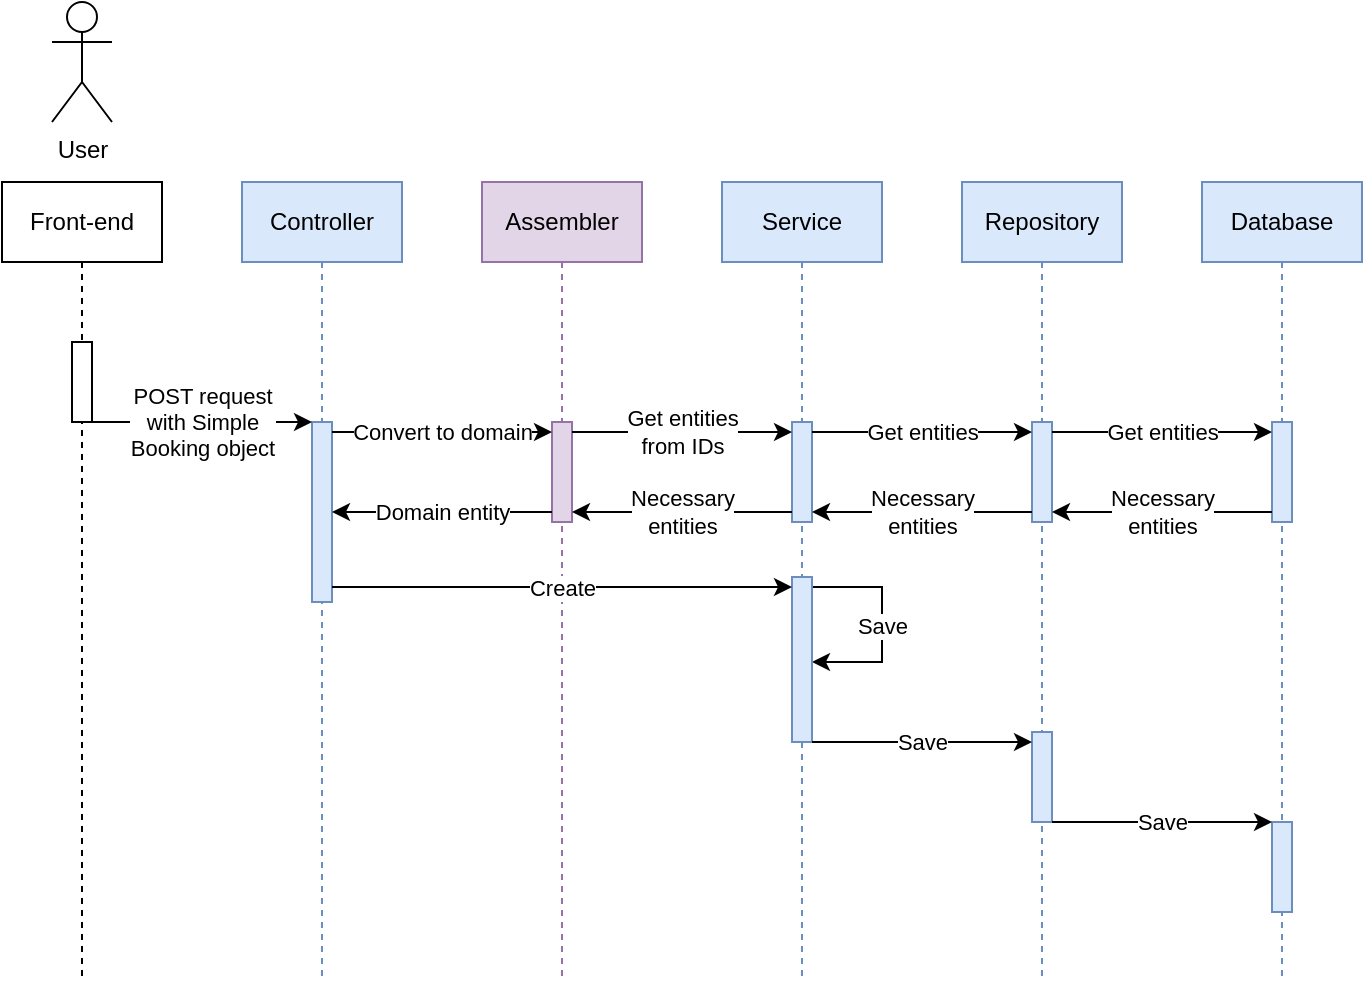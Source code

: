 <mxfile>
    <diagram id="SYA3Asoj2Cie4Qum20ac" name="Page-1">
        <mxGraphModel dx="2129" dy="1445" grid="1" gridSize="10" guides="1" tooltips="1" connect="1" arrows="1" fold="1" page="0" pageScale="1" pageWidth="1169" pageHeight="827" math="0" shadow="0">
            <root>
                <mxCell id="0"/>
                <mxCell id="1" parent="0"/>
                <mxCell id="4" value="Controller" style="shape=umlLifeline;perimeter=lifelinePerimeter;whiteSpace=wrap;html=1;container=1;dropTarget=0;collapsible=0;recursiveResize=0;outlineConnect=0;portConstraint=eastwest;newEdgeStyle={&quot;edgeStyle&quot;:&quot;elbowEdgeStyle&quot;,&quot;elbow&quot;:&quot;vertical&quot;,&quot;curved&quot;:0,&quot;rounded&quot;:0};fillColor=#dae8fc;strokeColor=#6c8ebf;" parent="1" vertex="1">
                    <mxGeometry x="200" y="160" width="80" height="400" as="geometry"/>
                </mxCell>
                <mxCell id="5" value="" style="html=1;points=[[0,0,0,0,5],[0,1,0,0,-5],[1,0,0,0,5],[1,1,0,0,-5]];perimeter=orthogonalPerimeter;outlineConnect=0;targetShapes=umlLifeline;portConstraint=eastwest;newEdgeStyle={&quot;curved&quot;:0,&quot;rounded&quot;:0};fillColor=#dae8fc;strokeColor=#6c8ebf;" parent="4" vertex="1">
                    <mxGeometry x="35" y="120" width="10" height="90" as="geometry"/>
                </mxCell>
                <mxCell id="6" value="Front-end" style="shape=umlLifeline;perimeter=lifelinePerimeter;whiteSpace=wrap;html=1;container=1;dropTarget=0;collapsible=0;recursiveResize=0;outlineConnect=0;portConstraint=eastwest;newEdgeStyle={&quot;edgeStyle&quot;:&quot;elbowEdgeStyle&quot;,&quot;elbow&quot;:&quot;vertical&quot;,&quot;curved&quot;:0,&quot;rounded&quot;:0};" parent="1" vertex="1">
                    <mxGeometry x="80" y="160" width="80" height="400" as="geometry"/>
                </mxCell>
                <mxCell id="7" value="" style="html=1;points=[[0,0,0,0,5],[0,1,0,0,-5],[1,0,0,0,5],[1,1,0,0,-5]];perimeter=orthogonalPerimeter;outlineConnect=0;targetShapes=umlLifeline;portConstraint=eastwest;newEdgeStyle={&quot;curved&quot;:0,&quot;rounded&quot;:0};" parent="6" vertex="1">
                    <mxGeometry x="35" y="80" width="10" height="40" as="geometry"/>
                </mxCell>
                <mxCell id="10" value="Assembler" style="shape=umlLifeline;perimeter=lifelinePerimeter;whiteSpace=wrap;html=1;container=1;dropTarget=0;collapsible=0;recursiveResize=0;outlineConnect=0;portConstraint=eastwest;newEdgeStyle={&quot;edgeStyle&quot;:&quot;elbowEdgeStyle&quot;,&quot;elbow&quot;:&quot;vertical&quot;,&quot;curved&quot;:0,&quot;rounded&quot;:0};fillColor=#e1d5e7;strokeColor=#9673a6;" parent="1" vertex="1">
                    <mxGeometry x="320" y="160" width="80" height="400" as="geometry"/>
                </mxCell>
                <mxCell id="13" value="" style="html=1;points=[[0,0,0,0,5],[0,1,0,0,-5],[1,0,0,0,5],[1,1,0,0,-5]];perimeter=orthogonalPerimeter;outlineConnect=0;targetShapes=umlLifeline;portConstraint=eastwest;newEdgeStyle={&quot;curved&quot;:0,&quot;rounded&quot;:0};fillColor=#e1d5e7;strokeColor=#9673a6;" parent="10" vertex="1">
                    <mxGeometry x="35" y="120" width="10" height="50" as="geometry"/>
                </mxCell>
                <mxCell id="12" value="Service" style="shape=umlLifeline;perimeter=lifelinePerimeter;whiteSpace=wrap;html=1;container=1;dropTarget=0;collapsible=0;recursiveResize=0;outlineConnect=0;portConstraint=eastwest;newEdgeStyle={&quot;edgeStyle&quot;:&quot;elbowEdgeStyle&quot;,&quot;elbow&quot;:&quot;vertical&quot;,&quot;curved&quot;:0,&quot;rounded&quot;:0};fillColor=#dae8fc;strokeColor=#6c8ebf;" parent="1" vertex="1">
                    <mxGeometry x="440" y="160" width="80" height="400" as="geometry"/>
                </mxCell>
                <mxCell id="32" value="Save" style="edgeStyle=orthogonalEdgeStyle;html=1;rounded=0;exitX=1;exitY=0;exitDx=0;exitDy=5;exitPerimeter=0;" parent="12" source="17" target="17" edge="1">
                    <mxGeometry relative="1" as="geometry">
                        <mxPoint x="90" y="240" as="targetPoint"/>
                        <Array as="points">
                            <mxPoint x="80" y="203"/>
                            <mxPoint x="80" y="240"/>
                        </Array>
                    </mxGeometry>
                </mxCell>
                <mxCell id="17" value="" style="html=1;points=[[0,0,0,0,5],[0,1,0,0,-5],[1,0,0,0,5],[1,1,0,0,-5]];perimeter=orthogonalPerimeter;outlineConnect=0;targetShapes=umlLifeline;portConstraint=eastwest;newEdgeStyle={&quot;curved&quot;:0,&quot;rounded&quot;:0};fillColor=#dae8fc;strokeColor=#6c8ebf;" parent="12" vertex="1">
                    <mxGeometry x="35" y="197.5" width="10" height="82.5" as="geometry"/>
                </mxCell>
                <mxCell id="60" value="" style="html=1;points=[[0,0,0,0,5],[0,1,0,0,-5],[1,0,0,0,5],[1,1,0,0,-5]];perimeter=orthogonalPerimeter;outlineConnect=0;targetShapes=umlLifeline;portConstraint=eastwest;newEdgeStyle={&quot;curved&quot;:0,&quot;rounded&quot;:0};fillColor=#dae8fc;strokeColor=#6c8ebf;" parent="12" vertex="1">
                    <mxGeometry x="35" y="120" width="10" height="50" as="geometry"/>
                </mxCell>
                <mxCell id="14" value="Repository" style="shape=umlLifeline;perimeter=lifelinePerimeter;whiteSpace=wrap;html=1;container=1;dropTarget=0;collapsible=0;recursiveResize=0;outlineConnect=0;portConstraint=eastwest;newEdgeStyle={&quot;edgeStyle&quot;:&quot;elbowEdgeStyle&quot;,&quot;elbow&quot;:&quot;vertical&quot;,&quot;curved&quot;:0,&quot;rounded&quot;:0};fillColor=#dae8fc;strokeColor=#6c8ebf;" parent="1" vertex="1">
                    <mxGeometry x="560" y="160" width="80" height="400" as="geometry"/>
                </mxCell>
                <mxCell id="30" value="" style="html=1;points=[[0,0,0,0,5],[0,1,0,0,-5],[1,0,0,0,5],[1,1,0,0,-5]];perimeter=orthogonalPerimeter;outlineConnect=0;targetShapes=umlLifeline;portConstraint=eastwest;newEdgeStyle={&quot;curved&quot;:0,&quot;rounded&quot;:0};fillColor=#dae8fc;strokeColor=#6c8ebf;" parent="14" vertex="1">
                    <mxGeometry x="35" y="275" width="10" height="45" as="geometry"/>
                </mxCell>
                <mxCell id="71" value="" style="html=1;points=[[0,0,0,0,5],[0,1,0,0,-5],[1,0,0,0,5],[1,1,0,0,-5]];perimeter=orthogonalPerimeter;outlineConnect=0;targetShapes=umlLifeline;portConstraint=eastwest;newEdgeStyle={&quot;curved&quot;:0,&quot;rounded&quot;:0};fillColor=#dae8fc;strokeColor=#6c8ebf;" parent="14" vertex="1">
                    <mxGeometry x="35" y="120" width="10" height="50" as="geometry"/>
                </mxCell>
                <mxCell id="16" value="Database" style="shape=umlLifeline;perimeter=lifelinePerimeter;whiteSpace=wrap;html=1;container=1;dropTarget=0;collapsible=0;recursiveResize=0;outlineConnect=0;portConstraint=eastwest;newEdgeStyle={&quot;edgeStyle&quot;:&quot;elbowEdgeStyle&quot;,&quot;elbow&quot;:&quot;vertical&quot;,&quot;curved&quot;:0,&quot;rounded&quot;:0};fillColor=#dae8fc;strokeColor=#6c8ebf;" parent="1" vertex="1">
                    <mxGeometry x="680" y="160" width="80" height="400" as="geometry"/>
                </mxCell>
                <mxCell id="34" value="" style="html=1;points=[[0,0,0,0,5],[0,1,0,0,-5],[1,0,0,0,5],[1,1,0,0,-5]];perimeter=orthogonalPerimeter;outlineConnect=0;targetShapes=umlLifeline;portConstraint=eastwest;newEdgeStyle={&quot;curved&quot;:0,&quot;rounded&quot;:0};fillColor=#dae8fc;strokeColor=#6c8ebf;" parent="16" vertex="1">
                    <mxGeometry x="35" y="320" width="10" height="45" as="geometry"/>
                </mxCell>
                <mxCell id="77" value="" style="html=1;points=[[0,0,0,0,5],[0,1,0,0,-5],[1,0,0,0,5],[1,1,0,0,-5]];perimeter=orthogonalPerimeter;outlineConnect=0;targetShapes=umlLifeline;portConstraint=eastwest;newEdgeStyle={&quot;curved&quot;:0,&quot;rounded&quot;:0};fillColor=#dae8fc;strokeColor=#6c8ebf;" vertex="1" parent="16">
                    <mxGeometry x="35" y="120" width="10" height="50" as="geometry"/>
                </mxCell>
                <mxCell id="20" value="POST request&lt;div&gt;with Simple&lt;/div&gt;&lt;div&gt;Booking object&lt;/div&gt;" style="edgeStyle=none;html=1;curved=0;rounded=0;" parent="1" edge="1">
                    <mxGeometry relative="1" as="geometry">
                        <mxPoint x="125" y="280" as="sourcePoint"/>
                        <mxPoint x="235" y="280" as="targetPoint"/>
                    </mxGeometry>
                </mxCell>
                <mxCell id="27" value="Convert to domain" style="edgeStyle=none;html=1;curved=0;rounded=0;exitX=1;exitY=0;exitDx=0;exitDy=5;exitPerimeter=0;" parent="1" source="5" target="13" edge="1">
                    <mxGeometry relative="1" as="geometry"/>
                </mxCell>
                <mxCell id="28" value="Domain entity" style="edgeStyle=none;html=1;curved=0;rounded=0;exitX=0;exitY=1;exitDx=0;exitDy=-5;exitPerimeter=0;" parent="1" source="13" target="5" edge="1">
                    <mxGeometry relative="1" as="geometry"/>
                </mxCell>
                <mxCell id="29" value="Create" style="edgeStyle=none;html=1;curved=0;rounded=0;entryX=0;entryY=0;entryDx=0;entryDy=5;entryPerimeter=0;" parent="1" source="5" target="17" edge="1">
                    <mxGeometry relative="1" as="geometry"/>
                </mxCell>
                <mxCell id="33" value="Save" style="edgeStyle=none;html=1;curved=0;rounded=0;exitX=1;exitY=1;exitDx=0;exitDy=-5;exitPerimeter=0;" parent="1" edge="1">
                    <mxGeometry relative="1" as="geometry">
                        <mxPoint x="485" y="440" as="sourcePoint"/>
                        <mxPoint x="595" y="440" as="targetPoint"/>
                    </mxGeometry>
                </mxCell>
                <mxCell id="35" value="Save" style="edgeStyle=none;html=1;curved=0;rounded=0;exitX=1;exitY=1;exitDx=0;exitDy=-5;exitPerimeter=0;" parent="1" edge="1">
                    <mxGeometry relative="1" as="geometry">
                        <mxPoint x="605" y="480" as="sourcePoint"/>
                        <mxPoint x="715" y="480" as="targetPoint"/>
                    </mxGeometry>
                </mxCell>
                <mxCell id="36" value="User" style="shape=umlActor;verticalLabelPosition=bottom;verticalAlign=top;html=1;" parent="1" vertex="1">
                    <mxGeometry x="105" y="70" width="30" height="60" as="geometry"/>
                </mxCell>
                <mxCell id="61" value="Get entities&lt;br&gt;from IDs" style="edgeStyle=none;html=1;curved=0;rounded=0;exitX=1;exitY=0;exitDx=0;exitDy=5;exitPerimeter=0;entryX=0;entryY=0;entryDx=0;entryDy=5;entryPerimeter=0;" parent="1" source="13" target="60" edge="1">
                    <mxGeometry relative="1" as="geometry"/>
                </mxCell>
                <mxCell id="64" value="Necessary&lt;br&gt;entities" style="edgeStyle=none;html=1;curved=0;rounded=0;exitX=0;exitY=1;exitDx=0;exitDy=-5;exitPerimeter=0;entryX=1;entryY=1;entryDx=0;entryDy=-5;entryPerimeter=0;" parent="1" source="60" target="13" edge="1">
                    <mxGeometry relative="1" as="geometry"/>
                </mxCell>
                <mxCell id="72" value="Get entities" style="edgeStyle=none;html=1;curved=0;rounded=0;exitX=1;exitY=0;exitDx=0;exitDy=5;exitPerimeter=0;entryX=0;entryY=0;entryDx=0;entryDy=5;entryPerimeter=0;" parent="1" source="60" target="71" edge="1">
                    <mxGeometry relative="1" as="geometry"/>
                </mxCell>
                <mxCell id="73" value="Necessary&lt;br&gt;entities" style="edgeStyle=none;html=1;curved=0;rounded=0;exitX=0;exitY=1;exitDx=0;exitDy=-5;exitPerimeter=0;" parent="1" source="71" target="60" edge="1">
                    <mxGeometry relative="1" as="geometry"/>
                </mxCell>
                <mxCell id="78" value="Get entities" style="edgeStyle=none;html=1;curved=0;rounded=0;exitX=1;exitY=0;exitDx=0;exitDy=5;exitPerimeter=0;entryX=0;entryY=0;entryDx=0;entryDy=5;entryPerimeter=0;" edge="1" parent="1" source="71" target="77">
                    <mxGeometry relative="1" as="geometry"/>
                </mxCell>
                <mxCell id="79" value="Necessary&lt;br&gt;entities" style="edgeStyle=none;html=1;curved=0;rounded=0;exitX=0;exitY=1;exitDx=0;exitDy=-5;exitPerimeter=0;" edge="1" parent="1" source="77" target="71">
                    <mxGeometry relative="1" as="geometry"/>
                </mxCell>
            </root>
        </mxGraphModel>
    </diagram>
</mxfile>
